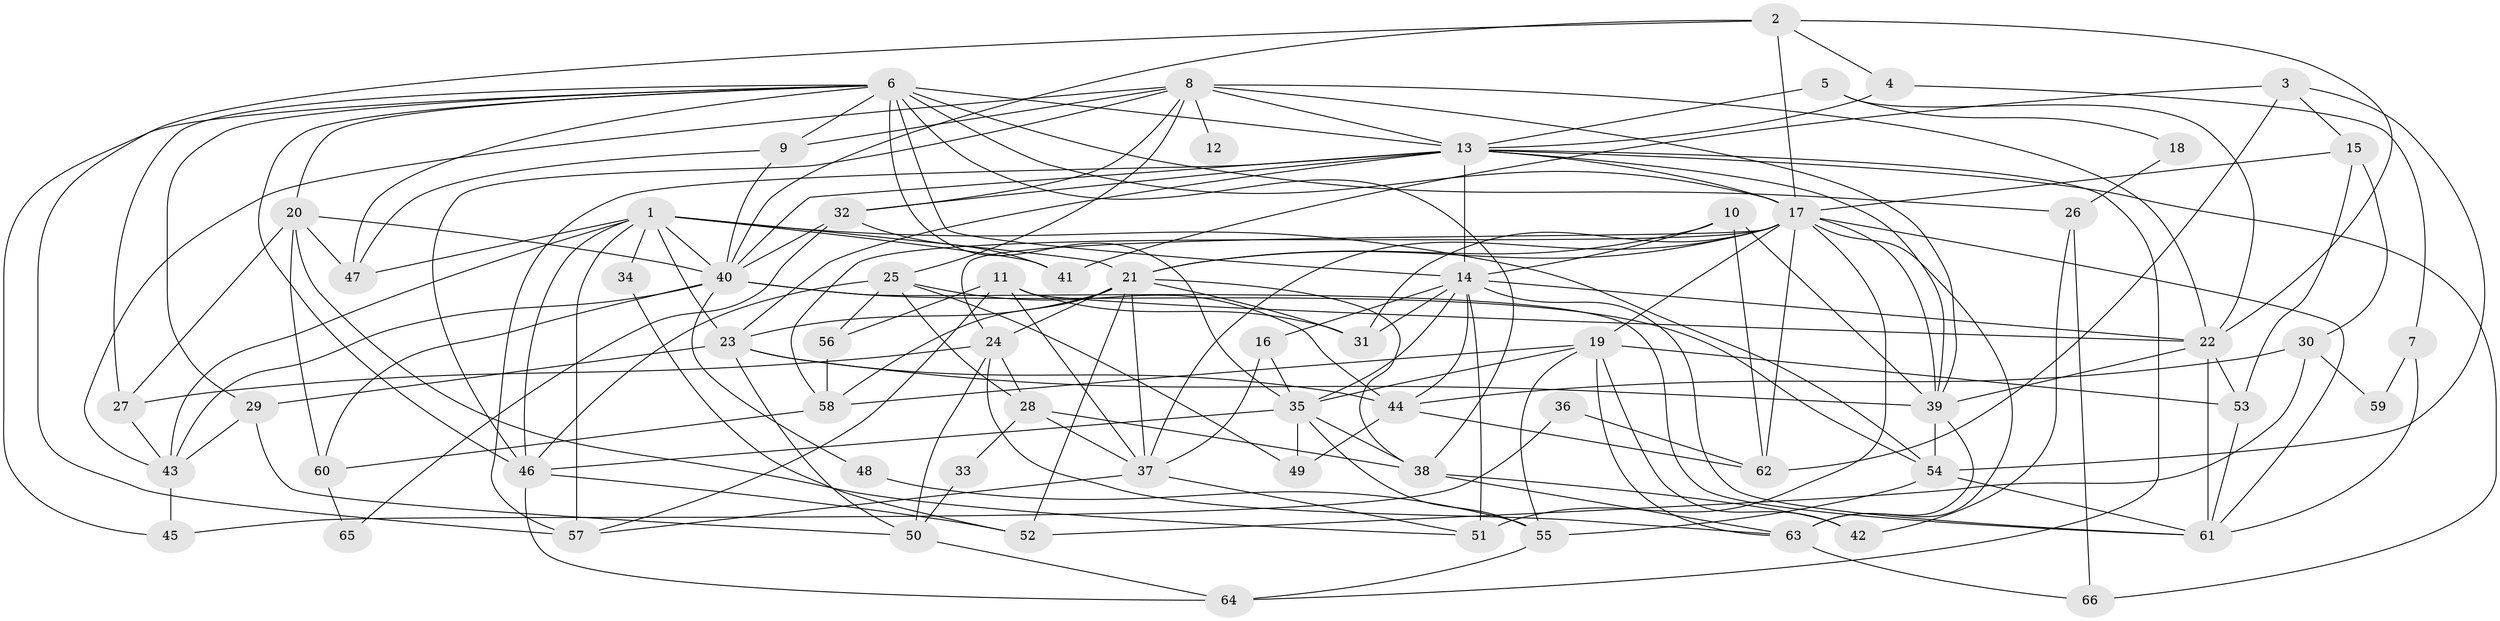 // original degree distribution, {5: 0.21374045801526717, 4: 0.2824427480916031, 3: 0.26717557251908397, 7: 0.022900763358778626, 6: 0.07633587786259542, 2: 0.12213740458015267, 10: 0.007633587786259542, 8: 0.007633587786259542}
// Generated by graph-tools (version 1.1) at 2025/36/03/09/25 02:36:12]
// undirected, 66 vertices, 174 edges
graph export_dot {
graph [start="1"]
  node [color=gray90,style=filled];
  1;
  2;
  3;
  4;
  5;
  6;
  7;
  8;
  9;
  10;
  11;
  12;
  13;
  14;
  15;
  16;
  17;
  18;
  19;
  20;
  21;
  22;
  23;
  24;
  25;
  26;
  27;
  28;
  29;
  30;
  31;
  32;
  33;
  34;
  35;
  36;
  37;
  38;
  39;
  40;
  41;
  42;
  43;
  44;
  45;
  46;
  47;
  48;
  49;
  50;
  51;
  52;
  53;
  54;
  55;
  56;
  57;
  58;
  59;
  60;
  61;
  62;
  63;
  64;
  65;
  66;
  1 -- 21 [weight=1.0];
  1 -- 23 [weight=1.0];
  1 -- 34 [weight=1.0];
  1 -- 40 [weight=1.0];
  1 -- 41 [weight=1.0];
  1 -- 43 [weight=1.0];
  1 -- 46 [weight=1.0];
  1 -- 47 [weight=1.0];
  1 -- 54 [weight=1.0];
  1 -- 57 [weight=1.0];
  2 -- 4 [weight=1.0];
  2 -- 17 [weight=1.0];
  2 -- 22 [weight=1.0];
  2 -- 40 [weight=1.0];
  2 -- 57 [weight=1.0];
  3 -- 15 [weight=1.0];
  3 -- 41 [weight=1.0];
  3 -- 54 [weight=1.0];
  3 -- 62 [weight=1.0];
  4 -- 7 [weight=1.0];
  4 -- 13 [weight=1.0];
  5 -- 13 [weight=2.0];
  5 -- 18 [weight=1.0];
  5 -- 22 [weight=1.0];
  6 -- 9 [weight=1.0];
  6 -- 13 [weight=3.0];
  6 -- 14 [weight=1.0];
  6 -- 17 [weight=1.0];
  6 -- 20 [weight=1.0];
  6 -- 26 [weight=1.0];
  6 -- 27 [weight=1.0];
  6 -- 29 [weight=1.0];
  6 -- 35 [weight=1.0];
  6 -- 38 [weight=1.0];
  6 -- 45 [weight=1.0];
  6 -- 46 [weight=1.0];
  6 -- 47 [weight=1.0];
  7 -- 59 [weight=1.0];
  7 -- 61 [weight=1.0];
  8 -- 9 [weight=1.0];
  8 -- 12 [weight=2.0];
  8 -- 13 [weight=1.0];
  8 -- 22 [weight=1.0];
  8 -- 25 [weight=1.0];
  8 -- 32 [weight=1.0];
  8 -- 39 [weight=1.0];
  8 -- 43 [weight=1.0];
  8 -- 46 [weight=1.0];
  9 -- 40 [weight=1.0];
  9 -- 47 [weight=1.0];
  10 -- 14 [weight=2.0];
  10 -- 21 [weight=1.0];
  10 -- 39 [weight=1.0];
  10 -- 62 [weight=1.0];
  11 -- 22 [weight=2.0];
  11 -- 31 [weight=1.0];
  11 -- 37 [weight=1.0];
  11 -- 56 [weight=1.0];
  11 -- 57 [weight=1.0];
  13 -- 14 [weight=2.0];
  13 -- 17 [weight=1.0];
  13 -- 23 [weight=1.0];
  13 -- 32 [weight=1.0];
  13 -- 39 [weight=2.0];
  13 -- 40 [weight=1.0];
  13 -- 57 [weight=1.0];
  13 -- 64 [weight=1.0];
  13 -- 66 [weight=1.0];
  14 -- 16 [weight=1.0];
  14 -- 22 [weight=1.0];
  14 -- 31 [weight=1.0];
  14 -- 35 [weight=1.0];
  14 -- 44 [weight=1.0];
  14 -- 51 [weight=3.0];
  14 -- 61 [weight=1.0];
  15 -- 17 [weight=1.0];
  15 -- 30 [weight=1.0];
  15 -- 53 [weight=1.0];
  16 -- 35 [weight=1.0];
  16 -- 37 [weight=1.0];
  17 -- 19 [weight=1.0];
  17 -- 21 [weight=1.0];
  17 -- 24 [weight=1.0];
  17 -- 31 [weight=1.0];
  17 -- 37 [weight=2.0];
  17 -- 39 [weight=1.0];
  17 -- 51 [weight=1.0];
  17 -- 58 [weight=1.0];
  17 -- 61 [weight=1.0];
  17 -- 62 [weight=1.0];
  17 -- 63 [weight=2.0];
  18 -- 26 [weight=1.0];
  19 -- 35 [weight=1.0];
  19 -- 42 [weight=1.0];
  19 -- 53 [weight=1.0];
  19 -- 55 [weight=1.0];
  19 -- 58 [weight=1.0];
  19 -- 63 [weight=1.0];
  20 -- 27 [weight=1.0];
  20 -- 40 [weight=1.0];
  20 -- 47 [weight=1.0];
  20 -- 51 [weight=1.0];
  20 -- 60 [weight=2.0];
  21 -- 23 [weight=1.0];
  21 -- 24 [weight=1.0];
  21 -- 31 [weight=2.0];
  21 -- 37 [weight=1.0];
  21 -- 38 [weight=1.0];
  21 -- 52 [weight=1.0];
  21 -- 58 [weight=1.0];
  22 -- 39 [weight=1.0];
  22 -- 53 [weight=1.0];
  22 -- 61 [weight=1.0];
  23 -- 29 [weight=1.0];
  23 -- 39 [weight=1.0];
  23 -- 44 [weight=1.0];
  23 -- 50 [weight=1.0];
  24 -- 27 [weight=1.0];
  24 -- 28 [weight=1.0];
  24 -- 50 [weight=2.0];
  24 -- 63 [weight=1.0];
  25 -- 28 [weight=2.0];
  25 -- 44 [weight=1.0];
  25 -- 46 [weight=1.0];
  25 -- 49 [weight=1.0];
  25 -- 56 [weight=1.0];
  26 -- 42 [weight=1.0];
  26 -- 66 [weight=1.0];
  27 -- 43 [weight=1.0];
  28 -- 33 [weight=1.0];
  28 -- 37 [weight=2.0];
  28 -- 38 [weight=1.0];
  29 -- 43 [weight=1.0];
  29 -- 50 [weight=1.0];
  30 -- 44 [weight=1.0];
  30 -- 52 [weight=1.0];
  30 -- 59 [weight=1.0];
  32 -- 40 [weight=2.0];
  32 -- 41 [weight=1.0];
  32 -- 65 [weight=1.0];
  33 -- 50 [weight=1.0];
  34 -- 52 [weight=1.0];
  35 -- 38 [weight=1.0];
  35 -- 46 [weight=1.0];
  35 -- 49 [weight=1.0];
  35 -- 55 [weight=1.0];
  36 -- 45 [weight=1.0];
  36 -- 62 [weight=1.0];
  37 -- 51 [weight=1.0];
  37 -- 57 [weight=1.0];
  38 -- 42 [weight=1.0];
  38 -- 63 [weight=1.0];
  39 -- 54 [weight=1.0];
  39 -- 63 [weight=1.0];
  40 -- 43 [weight=1.0];
  40 -- 48 [weight=1.0];
  40 -- 54 [weight=1.0];
  40 -- 60 [weight=1.0];
  40 -- 61 [weight=1.0];
  43 -- 45 [weight=1.0];
  44 -- 49 [weight=1.0];
  44 -- 62 [weight=1.0];
  46 -- 52 [weight=1.0];
  46 -- 64 [weight=1.0];
  48 -- 55 [weight=1.0];
  50 -- 64 [weight=1.0];
  53 -- 61 [weight=1.0];
  54 -- 55 [weight=1.0];
  54 -- 61 [weight=1.0];
  55 -- 64 [weight=1.0];
  56 -- 58 [weight=1.0];
  58 -- 60 [weight=1.0];
  60 -- 65 [weight=1.0];
  63 -- 66 [weight=1.0];
}
